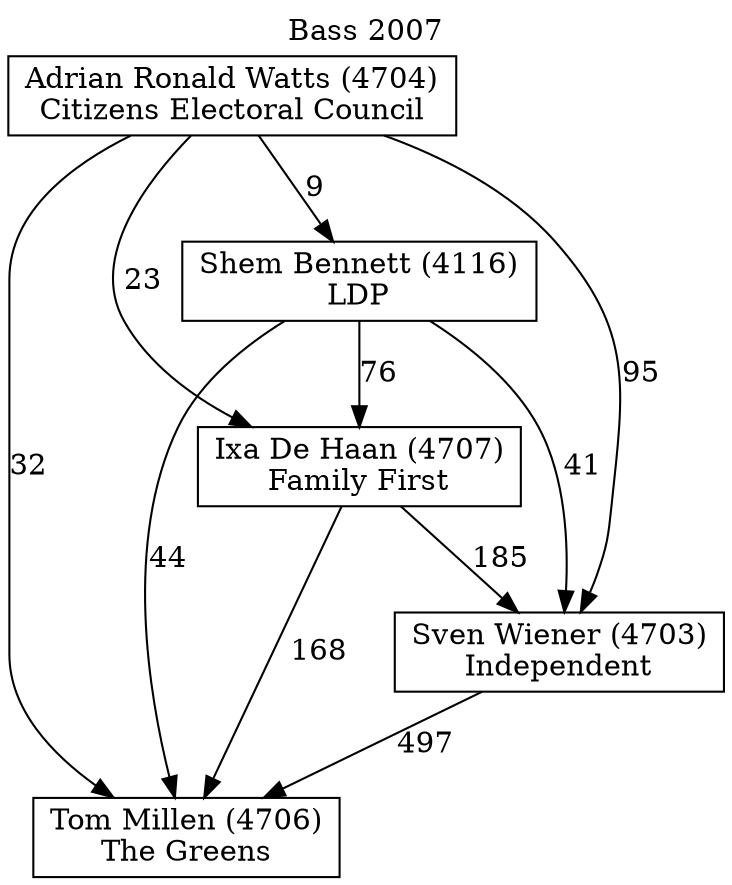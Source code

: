 // House preference flow
digraph "Tom Millen (4706)_Bass_2007" {
	graph [label="Bass 2007" labelloc=t mclimit=10]
	node [shape=box]
	"Adrian Ronald Watts (4704)" [label="Adrian Ronald Watts (4704)
Citizens Electoral Council"]
	"Ixa De Haan (4707)" [label="Ixa De Haan (4707)
Family First"]
	"Shem Bennett (4116)" [label="Shem Bennett (4116)
LDP"]
	"Sven Wiener (4703)" [label="Sven Wiener (4703)
Independent"]
	"Tom Millen (4706)" [label="Tom Millen (4706)
The Greens"]
	"Adrian Ronald Watts (4704)" -> "Ixa De Haan (4707)" [label=23]
	"Adrian Ronald Watts (4704)" -> "Shem Bennett (4116)" [label=9]
	"Adrian Ronald Watts (4704)" -> "Sven Wiener (4703)" [label=95]
	"Adrian Ronald Watts (4704)" -> "Tom Millen (4706)" [label=32]
	"Ixa De Haan (4707)" -> "Sven Wiener (4703)" [label=185]
	"Ixa De Haan (4707)" -> "Tom Millen (4706)" [label=168]
	"Shem Bennett (4116)" -> "Ixa De Haan (4707)" [label=76]
	"Shem Bennett (4116)" -> "Sven Wiener (4703)" [label=41]
	"Shem Bennett (4116)" -> "Tom Millen (4706)" [label=44]
	"Sven Wiener (4703)" -> "Tom Millen (4706)" [label=497]
}
